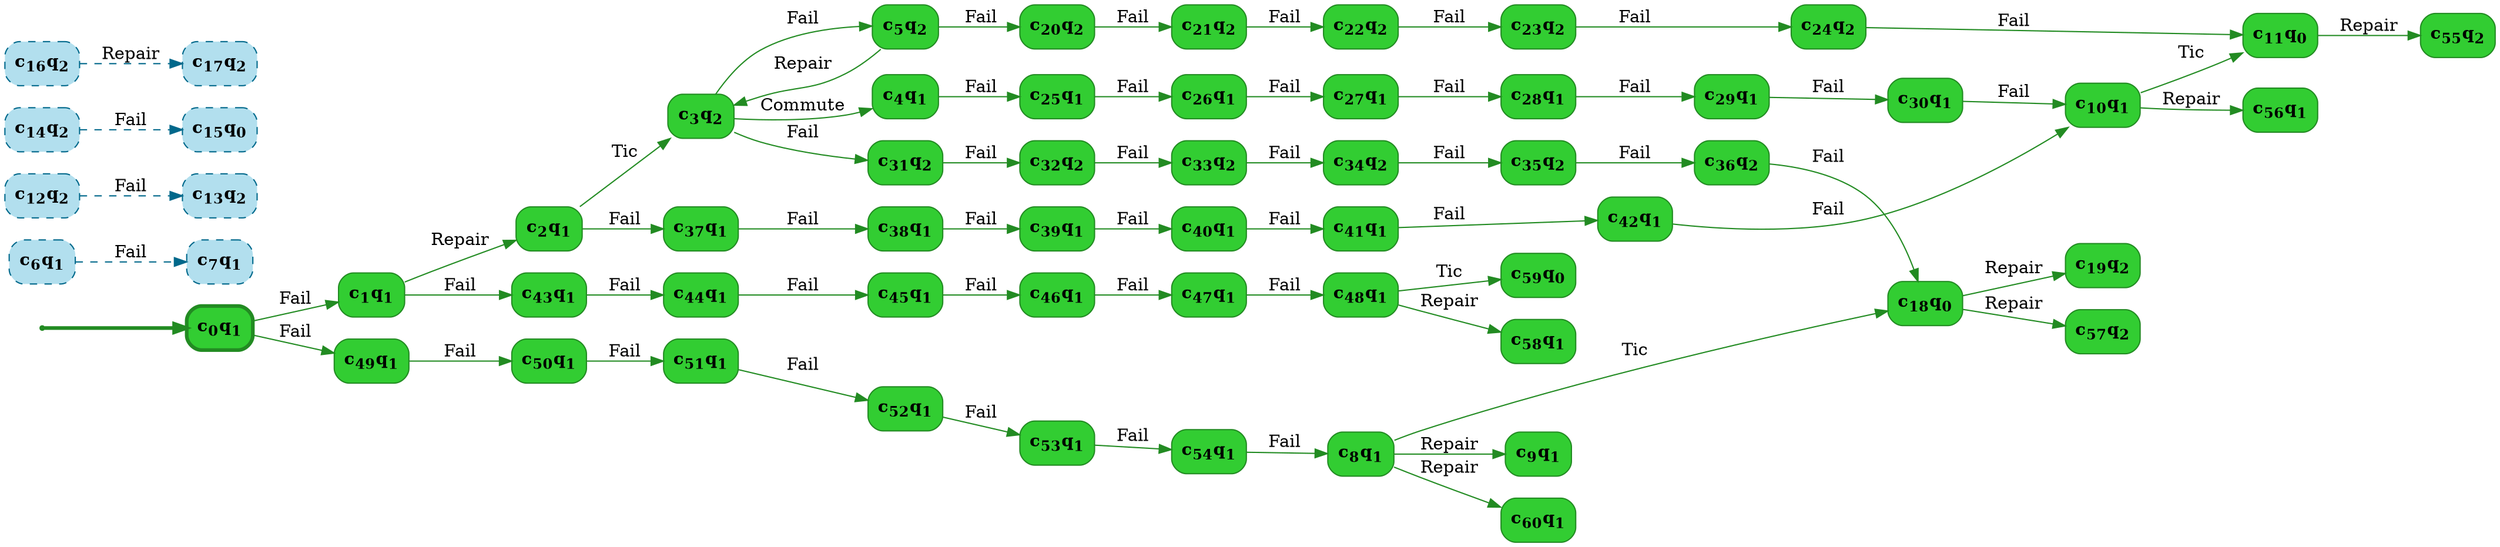 digraph g {

	rankdir="LR"

	__invisible__[shape="point", color="forestgreen"]
	c0q1[label=<<b>c<sub>0</sub>q<sub>1</sub></b>>, shape="box", style="rounded, filled", fillcolor="limegreen", color="forestgreen", penwidth=3] // Initial
	c1q1[label=<<b>c<sub>1</sub>q<sub>1</sub></b>>, shape="box", style="rounded, filled", fillcolor="limegreen", color="forestgreen"]
	c2q1[label=<<b>c<sub>2</sub>q<sub>1</sub></b>>, shape="box", style="rounded, filled", fillcolor="limegreen", color="forestgreen"]
	c3q2[label=<<b>c<sub>3</sub>q<sub>2</sub></b>>, shape="box", style="rounded, filled", fillcolor="limegreen", color="forestgreen"]
	c4q1[label=<<b>c<sub>4</sub>q<sub>1</sub></b>>, shape="box", style="rounded, filled", fillcolor="limegreen", color="forestgreen"]
	c25q1[label=<<b>c<sub>25</sub>q<sub>1</sub></b>>, shape="box", style="rounded, filled", fillcolor="limegreen", color="forestgreen"]
	c26q1[label=<<b>c<sub>26</sub>q<sub>1</sub></b>>, shape="box", style="rounded, filled", fillcolor="limegreen", color="forestgreen"]
	c27q1[label=<<b>c<sub>27</sub>q<sub>1</sub></b>>, shape="box", style="rounded, filled", fillcolor="limegreen", color="forestgreen"]
	c28q1[label=<<b>c<sub>28</sub>q<sub>1</sub></b>>, shape="box", style="rounded, filled", fillcolor="limegreen", color="forestgreen"]
	c29q1[label=<<b>c<sub>29</sub>q<sub>1</sub></b>>, shape="box", style="rounded, filled", fillcolor="limegreen", color="forestgreen"]
	c30q1[label=<<b>c<sub>30</sub>q<sub>1</sub></b>>, shape="box", style="rounded, filled", fillcolor="limegreen", color="forestgreen"]
	c10q1[label=<<b>c<sub>10</sub>q<sub>1</sub></b>>, shape="box", style="rounded, filled", fillcolor="limegreen", color="forestgreen"]
	c11q0[label=<<b>c<sub>11</sub>q<sub>0</sub></b>>, shape="box", style="rounded, filled", fillcolor="limegreen", color="forestgreen"]
	c55q2[label=<<b>c<sub>55</sub>q<sub>2</sub></b>>, shape="box", style="rounded, filled", fillcolor="limegreen", color="forestgreen"]
	c56q1[label=<<b>c<sub>56</sub>q<sub>1</sub></b>>, shape="box", style="rounded, filled", fillcolor="limegreen", color="forestgreen"]
	c5q2[label=<<b>c<sub>5</sub>q<sub>2</sub></b>>, shape="box", style="rounded, filled", fillcolor="limegreen", color="forestgreen"]
	c20q2[label=<<b>c<sub>20</sub>q<sub>2</sub></b>>, shape="box", style="rounded, filled", fillcolor="limegreen", color="forestgreen"]
	c21q2[label=<<b>c<sub>21</sub>q<sub>2</sub></b>>, shape="box", style="rounded, filled", fillcolor="limegreen", color="forestgreen"]
	c22q2[label=<<b>c<sub>22</sub>q<sub>2</sub></b>>, shape="box", style="rounded, filled", fillcolor="limegreen", color="forestgreen"]
	c23q2[label=<<b>c<sub>23</sub>q<sub>2</sub></b>>, shape="box", style="rounded, filled", fillcolor="limegreen", color="forestgreen"]
	c24q2[label=<<b>c<sub>24</sub>q<sub>2</sub></b>>, shape="box", style="rounded, filled", fillcolor="limegreen", color="forestgreen"]
	c31q2[label=<<b>c<sub>31</sub>q<sub>2</sub></b>>, shape="box", style="rounded, filled", fillcolor="limegreen", color="forestgreen"]
	c32q2[label=<<b>c<sub>32</sub>q<sub>2</sub></b>>, shape="box", style="rounded, filled", fillcolor="limegreen", color="forestgreen"]
	c33q2[label=<<b>c<sub>33</sub>q<sub>2</sub></b>>, shape="box", style="rounded, filled", fillcolor="limegreen", color="forestgreen"]
	c34q2[label=<<b>c<sub>34</sub>q<sub>2</sub></b>>, shape="box", style="rounded, filled", fillcolor="limegreen", color="forestgreen"]
	c35q2[label=<<b>c<sub>35</sub>q<sub>2</sub></b>>, shape="box", style="rounded, filled", fillcolor="limegreen", color="forestgreen"]
	c36q2[label=<<b>c<sub>36</sub>q<sub>2</sub></b>>, shape="box", style="rounded, filled", fillcolor="limegreen", color="forestgreen"]
	c18q0[label=<<b>c<sub>18</sub>q<sub>0</sub></b>>, shape="box", style="rounded, filled", fillcolor="limegreen", color="forestgreen"]
	c19q2[label=<<b>c<sub>19</sub>q<sub>2</sub></b>>, shape="box", style="rounded, filled", fillcolor="limegreen", color="forestgreen"]
	c57q2[label=<<b>c<sub>57</sub>q<sub>2</sub></b>>, shape="box", style="rounded, filled", fillcolor="limegreen", color="forestgreen"]
	c37q1[label=<<b>c<sub>37</sub>q<sub>1</sub></b>>, shape="box", style="rounded, filled", fillcolor="limegreen", color="forestgreen"]
	c38q1[label=<<b>c<sub>38</sub>q<sub>1</sub></b>>, shape="box", style="rounded, filled", fillcolor="limegreen", color="forestgreen"]
	c39q1[label=<<b>c<sub>39</sub>q<sub>1</sub></b>>, shape="box", style="rounded, filled", fillcolor="limegreen", color="forestgreen"]
	c40q1[label=<<b>c<sub>40</sub>q<sub>1</sub></b>>, shape="box", style="rounded, filled", fillcolor="limegreen", color="forestgreen"]
	c41q1[label=<<b>c<sub>41</sub>q<sub>1</sub></b>>, shape="box", style="rounded, filled", fillcolor="limegreen", color="forestgreen"]
	c42q1[label=<<b>c<sub>42</sub>q<sub>1</sub></b>>, shape="box", style="rounded, filled", fillcolor="limegreen", color="forestgreen"]
	c43q1[label=<<b>c<sub>43</sub>q<sub>1</sub></b>>, shape="box", style="rounded, filled", fillcolor="limegreen", color="forestgreen"]
	c44q1[label=<<b>c<sub>44</sub>q<sub>1</sub></b>>, shape="box", style="rounded, filled", fillcolor="limegreen", color="forestgreen"]
	c45q1[label=<<b>c<sub>45</sub>q<sub>1</sub></b>>, shape="box", style="rounded, filled", fillcolor="limegreen", color="forestgreen"]
	c46q1[label=<<b>c<sub>46</sub>q<sub>1</sub></b>>, shape="box", style="rounded, filled", fillcolor="limegreen", color="forestgreen"]
	c47q1[label=<<b>c<sub>47</sub>q<sub>1</sub></b>>, shape="box", style="rounded, filled", fillcolor="limegreen", color="forestgreen"]
	c48q1[label=<<b>c<sub>48</sub>q<sub>1</sub></b>>, shape="box", style="rounded, filled", fillcolor="limegreen", color="forestgreen"]
	c58q1[label=<<b>c<sub>58</sub>q<sub>1</sub></b>>, shape="box", style="rounded, filled", fillcolor="limegreen", color="forestgreen"]
	c59q0[label=<<b>c<sub>59</sub>q<sub>0</sub></b>>, shape="box", style="rounded, filled", fillcolor="limegreen", color="forestgreen"]
	c49q1[label=<<b>c<sub>49</sub>q<sub>1</sub></b>>, shape="box", style="rounded, filled", fillcolor="limegreen", color="forestgreen"]
	c50q1[label=<<b>c<sub>50</sub>q<sub>1</sub></b>>, shape="box", style="rounded, filled", fillcolor="limegreen", color="forestgreen"]
	c51q1[label=<<b>c<sub>51</sub>q<sub>1</sub></b>>, shape="box", style="rounded, filled", fillcolor="limegreen", color="forestgreen"]
	c52q1[label=<<b>c<sub>52</sub>q<sub>1</sub></b>>, shape="box", style="rounded, filled", fillcolor="limegreen", color="forestgreen"]
	c53q1[label=<<b>c<sub>53</sub>q<sub>1</sub></b>>, shape="box", style="rounded, filled", fillcolor="limegreen", color="forestgreen"]
	c54q1[label=<<b>c<sub>54</sub>q<sub>1</sub></b>>, shape="box", style="rounded, filled", fillcolor="limegreen", color="forestgreen"]
	c8q1[label=<<b>c<sub>8</sub>q<sub>1</sub></b>>, shape="box", style="rounded, filled", fillcolor="limegreen", color="forestgreen"]
	c9q1[label=<<b>c<sub>9</sub>q<sub>1</sub></b>>, shape="box", style="rounded, filled", fillcolor="limegreen", color="forestgreen"]
	c60q1[label=<<b>c<sub>60</sub>q<sub>1</sub></b>>, shape="box", style="rounded, filled", fillcolor="limegreen", color="forestgreen"]
	c6q1[label=<<b>c<sub>6</sub>q<sub>1</sub></b>>, shape="box", style="rounded, filled, dashed", fillcolor="lightblue2", color="deepskyblue4"]
	c7q1[label=<<b>c<sub>7</sub>q<sub>1</sub></b>>, shape="box", style="rounded, filled, dashed", fillcolor="lightblue2", color="deepskyblue4"]
	c12q2[label=<<b>c<sub>12</sub>q<sub>2</sub></b>>, shape="box", style="rounded, filled, dashed", fillcolor="lightblue2", color="deepskyblue4"]
	c13q2[label=<<b>c<sub>13</sub>q<sub>2</sub></b>>, shape="box", style="rounded, filled, dashed", fillcolor="lightblue2", color="deepskyblue4"]
	c14q2[label=<<b>c<sub>14</sub>q<sub>2</sub></b>>, shape="box", style="rounded, filled, dashed", fillcolor="lightblue2", color="deepskyblue4"]
	c15q0[label=<<b>c<sub>15</sub>q<sub>0</sub></b>>, shape="box", style="rounded, filled, dashed", fillcolor="lightblue2", color="deepskyblue4"]
	c16q2[label=<<b>c<sub>16</sub>q<sub>2</sub></b>>, shape="box", style="rounded, filled, dashed", fillcolor="lightblue2", color="deepskyblue4"]
	c17q2[label=<<b>c<sub>17</sub>q<sub>2</sub></b>>, shape="box", style="rounded, filled, dashed", fillcolor="lightblue2", color="deepskyblue4"]

	__invisible__ -> c0q1[penwidth=3, color="forestgreen"]
	c0q1 -> c1q1[label=<Fail>, color="forestgreen"]
	c1q1 -> c2q1[label=<Repair>, color="forestgreen"]
	c2q1 -> c3q2[label=<Tic>, color="forestgreen"]
	c3q2 -> c4q1[label=<Commute>, color="forestgreen"]
	c4q1 -> c25q1[label=<Fail>, color="forestgreen"]
	c25q1 -> c26q1[label=<Fail>, color="forestgreen"]
	c26q1 -> c27q1[label=<Fail>, color="forestgreen"]
	c27q1 -> c28q1[label=<Fail>, color="forestgreen"]
	c28q1 -> c29q1[label=<Fail>, color="forestgreen"]
	c29q1 -> c30q1[label=<Fail>, color="forestgreen"]
	c30q1 -> c10q1[label=<Fail>, color="forestgreen"]
	c10q1 -> c11q0[label=<Tic>, color="forestgreen"]
	c11q0 -> c55q2[label=<Repair>, color="forestgreen"]
	c10q1 -> c56q1[label=<Repair>, color="forestgreen"]
	c3q2 -> c5q2[label=<Fail>, color="forestgreen"]
	c5q2 -> c3q2[label=<Repair>, color="forestgreen"]
	c5q2 -> c20q2[label=<Fail>, color="forestgreen"]
	c20q2 -> c21q2[label=<Fail>, color="forestgreen"]
	c21q2 -> c22q2[label=<Fail>, color="forestgreen"]
	c22q2 -> c23q2[label=<Fail>, color="forestgreen"]
	c23q2 -> c24q2[label=<Fail>, color="forestgreen"]
	c24q2 -> c11q0[label=<Fail>, color="forestgreen"]
	c3q2 -> c31q2[label=<Fail>, color="forestgreen"]
	c31q2 -> c32q2[label=<Fail>, color="forestgreen"]
	c32q2 -> c33q2[label=<Fail>, color="forestgreen"]
	c33q2 -> c34q2[label=<Fail>, color="forestgreen"]
	c34q2 -> c35q2[label=<Fail>, color="forestgreen"]
	c35q2 -> c36q2[label=<Fail>, color="forestgreen"]
	c36q2 -> c18q0[label=<Fail>, color="forestgreen"]
	c18q0 -> c19q2[label=<Repair>, color="forestgreen"]
	c18q0 -> c57q2[label=<Repair>, color="forestgreen"]
	c2q1 -> c37q1[label=<Fail>, color="forestgreen"]
	c37q1 -> c38q1[label=<Fail>, color="forestgreen"]
	c38q1 -> c39q1[label=<Fail>, color="forestgreen"]
	c39q1 -> c40q1[label=<Fail>, color="forestgreen"]
	c40q1 -> c41q1[label=<Fail>, color="forestgreen"]
	c41q1 -> c42q1[label=<Fail>, color="forestgreen"]
	c42q1 -> c10q1[label=<Fail>, color="forestgreen"]
	c1q1 -> c43q1[label=<Fail>, color="forestgreen"]
	c43q1 -> c44q1[label=<Fail>, color="forestgreen"]
	c44q1 -> c45q1[label=<Fail>, color="forestgreen"]
	c45q1 -> c46q1[label=<Fail>, color="forestgreen"]
	c46q1 -> c47q1[label=<Fail>, color="forestgreen"]
	c47q1 -> c48q1[label=<Fail>, color="forestgreen"]
	c48q1 -> c58q1[label=<Repair>, color="forestgreen"]
	c48q1 -> c59q0[label=<Tic>, color="forestgreen"]
	c0q1 -> c49q1[label=<Fail>, color="forestgreen"]
	c49q1 -> c50q1[label=<Fail>, color="forestgreen"]
	c50q1 -> c51q1[label=<Fail>, color="forestgreen"]
	c51q1 -> c52q1[label=<Fail>, color="forestgreen"]
	c52q1 -> c53q1[label=<Fail>, color="forestgreen"]
	c53q1 -> c54q1[label=<Fail>, color="forestgreen"]
	c54q1 -> c8q1[label=<Fail>, color="forestgreen"]
	c8q1 -> c9q1[label=<Repair>, color="forestgreen"]
	c8q1 -> c60q1[label=<Repair>, color="forestgreen"]
	c8q1 -> c18q0[label=<Tic>, color="forestgreen"]
	c6q1 -> c7q1[label=<Fail>, color="deepskyblue4", style="dashed"]
	c12q2 -> c13q2[label=<Fail>, color="deepskyblue4", style="dashed"]
	c14q2 -> c15q0[label=<Fail>, color="deepskyblue4", style="dashed"]
	c16q2 -> c17q2[label=<Repair>, color="deepskyblue4", style="dashed"]

}
